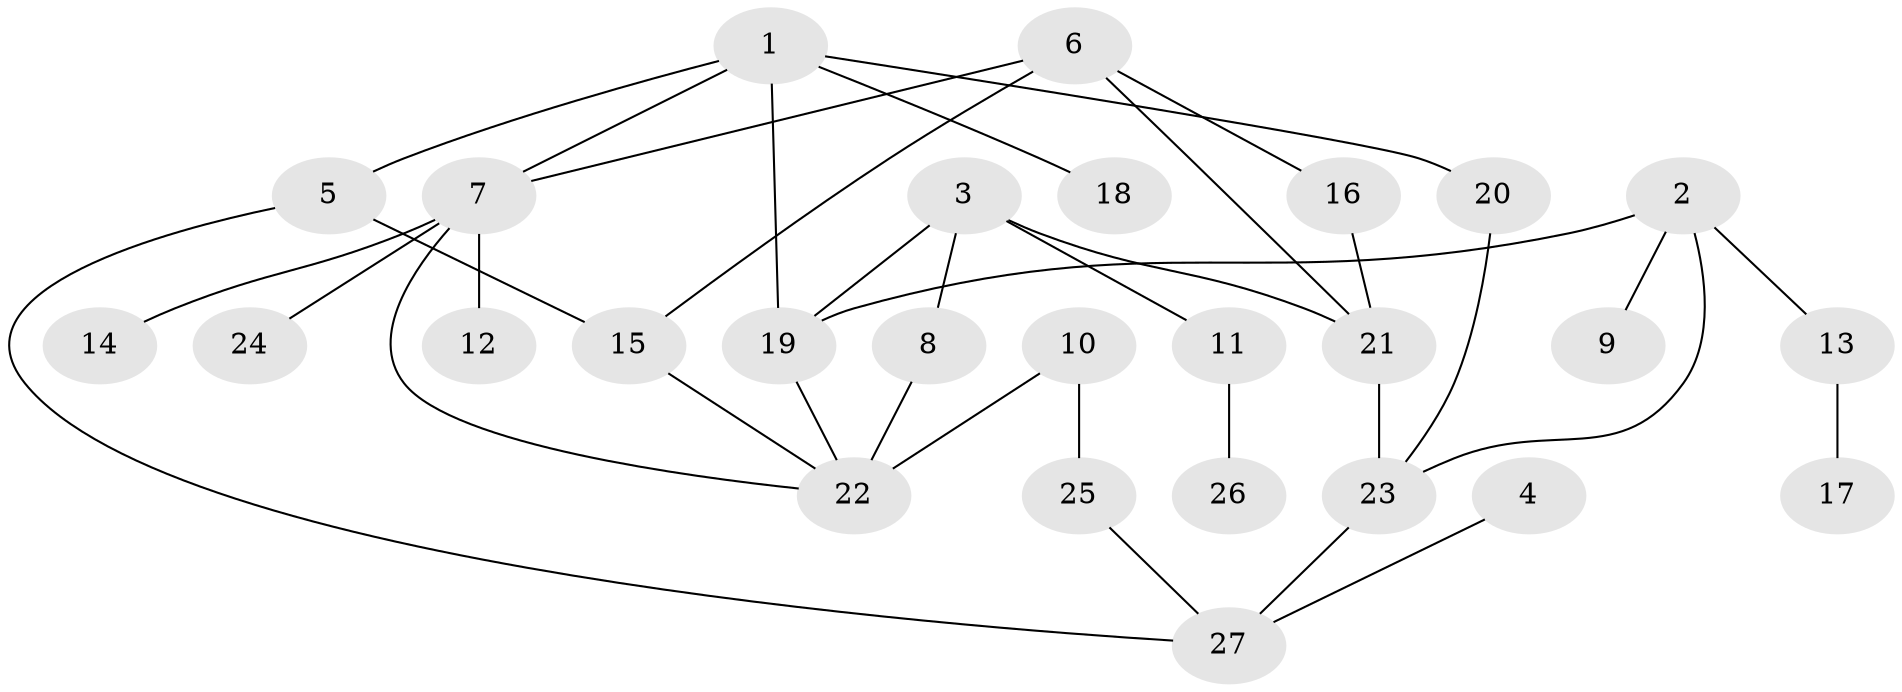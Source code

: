 // original degree distribution, {5: 0.05555555555555555, 3: 0.18518518518518517, 2: 0.3333333333333333, 7: 0.018518518518518517, 4: 0.09259259259259259, 6: 0.018518518518518517, 1: 0.2962962962962963}
// Generated by graph-tools (version 1.1) at 2025/25/03/09/25 03:25:31]
// undirected, 27 vertices, 36 edges
graph export_dot {
graph [start="1"]
  node [color=gray90,style=filled];
  1;
  2;
  3;
  4;
  5;
  6;
  7;
  8;
  9;
  10;
  11;
  12;
  13;
  14;
  15;
  16;
  17;
  18;
  19;
  20;
  21;
  22;
  23;
  24;
  25;
  26;
  27;
  1 -- 5 [weight=1.0];
  1 -- 7 [weight=1.0];
  1 -- 18 [weight=1.0];
  1 -- 19 [weight=2.0];
  1 -- 20 [weight=1.0];
  2 -- 9 [weight=1.0];
  2 -- 13 [weight=1.0];
  2 -- 19 [weight=1.0];
  2 -- 23 [weight=1.0];
  3 -- 8 [weight=1.0];
  3 -- 11 [weight=1.0];
  3 -- 19 [weight=1.0];
  3 -- 21 [weight=1.0];
  4 -- 27 [weight=1.0];
  5 -- 15 [weight=1.0];
  5 -- 27 [weight=1.0];
  6 -- 7 [weight=1.0];
  6 -- 15 [weight=1.0];
  6 -- 16 [weight=1.0];
  6 -- 21 [weight=1.0];
  7 -- 12 [weight=1.0];
  7 -- 14 [weight=1.0];
  7 -- 22 [weight=1.0];
  7 -- 24 [weight=1.0];
  8 -- 22 [weight=2.0];
  10 -- 22 [weight=1.0];
  10 -- 25 [weight=1.0];
  11 -- 26 [weight=1.0];
  13 -- 17 [weight=1.0];
  15 -- 22 [weight=1.0];
  16 -- 21 [weight=1.0];
  19 -- 22 [weight=1.0];
  20 -- 23 [weight=1.0];
  21 -- 23 [weight=1.0];
  23 -- 27 [weight=1.0];
  25 -- 27 [weight=1.0];
}
